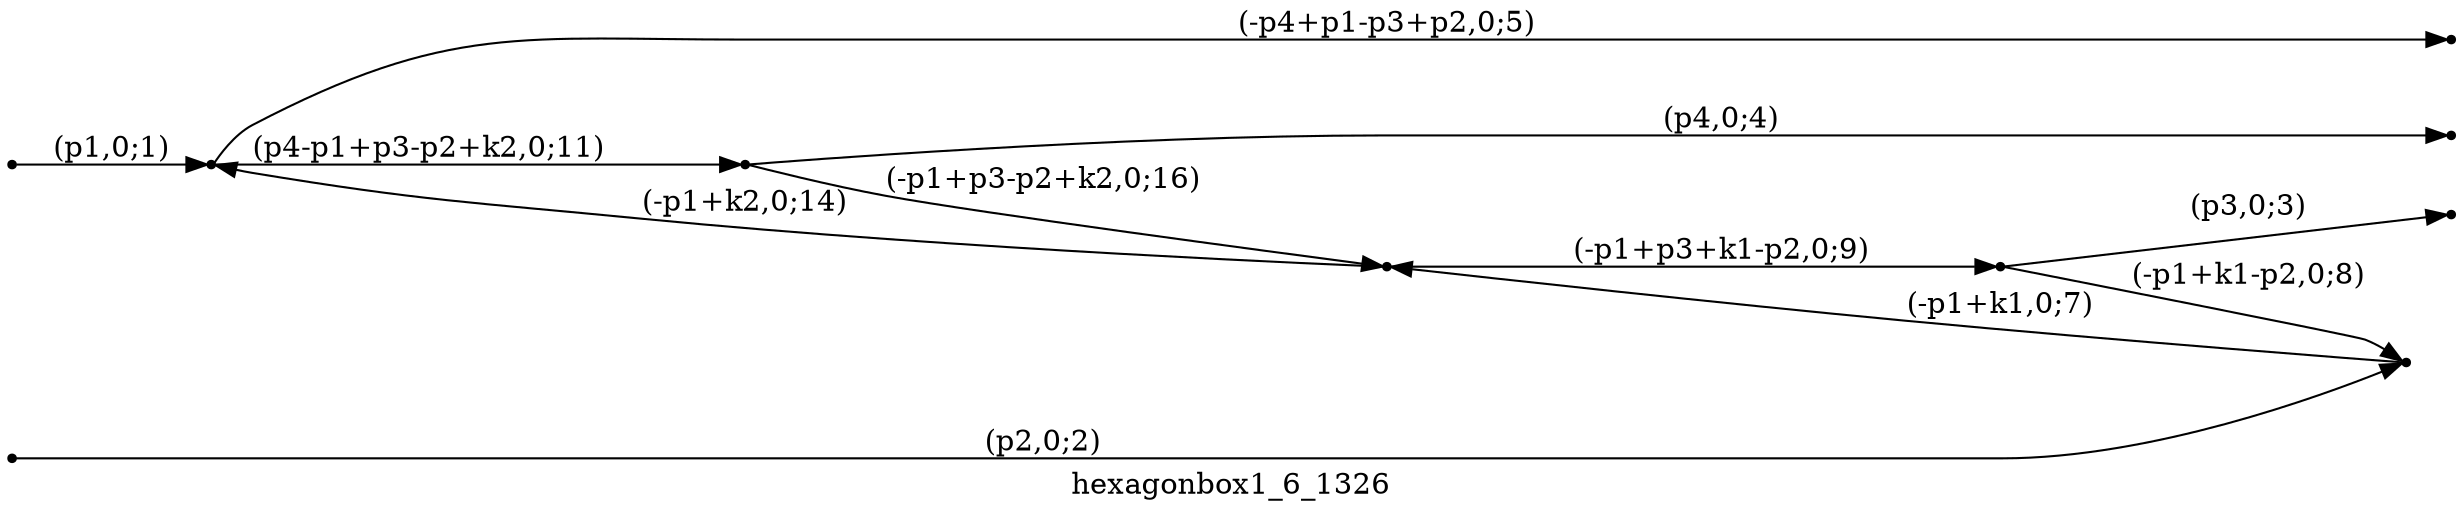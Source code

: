digraph hexagonbox1_6_1326 {
  label="hexagonbox1_6_1326";
  rankdir="LR";
  subgraph edges {
    -1 -> 4 [label="(p1,0;1)"];
    -2 -> 1 [label="(p2,0;2)"];
    2 -> -3 [label="(p3,0;3)"];
    5 -> -4 [label="(p4,0;4)"];
    4 -> -5 [label="(-p4+p1-p3+p2,0;5)"];
    1 -> 3 [label="(-p1+k1,0;7)"];
    2 -> 1 [label="(-p1+k1-p2,0;8)"];
    3 -> 2 [label="(-p1+p3+k1-p2,0;9)"];
    4 -> 5 [label="(p4-p1+p3-p2+k2,0;11)"];
    3 -> 4 [label="(-p1+k2,0;14)"];
    5 -> 3 [label="(-p1+p3-p2+k2,0;16)"];
  }
  subgraph incoming { rank="source"; -1; -2; }
  subgraph outgoing { rank="sink"; -3; -4; -5; }
-5 [shape=point];
-4 [shape=point];
-3 [shape=point];
-2 [shape=point];
-1 [shape=point];
1 [shape=point];
2 [shape=point];
3 [shape=point];
4 [shape=point];
5 [shape=point];
}

